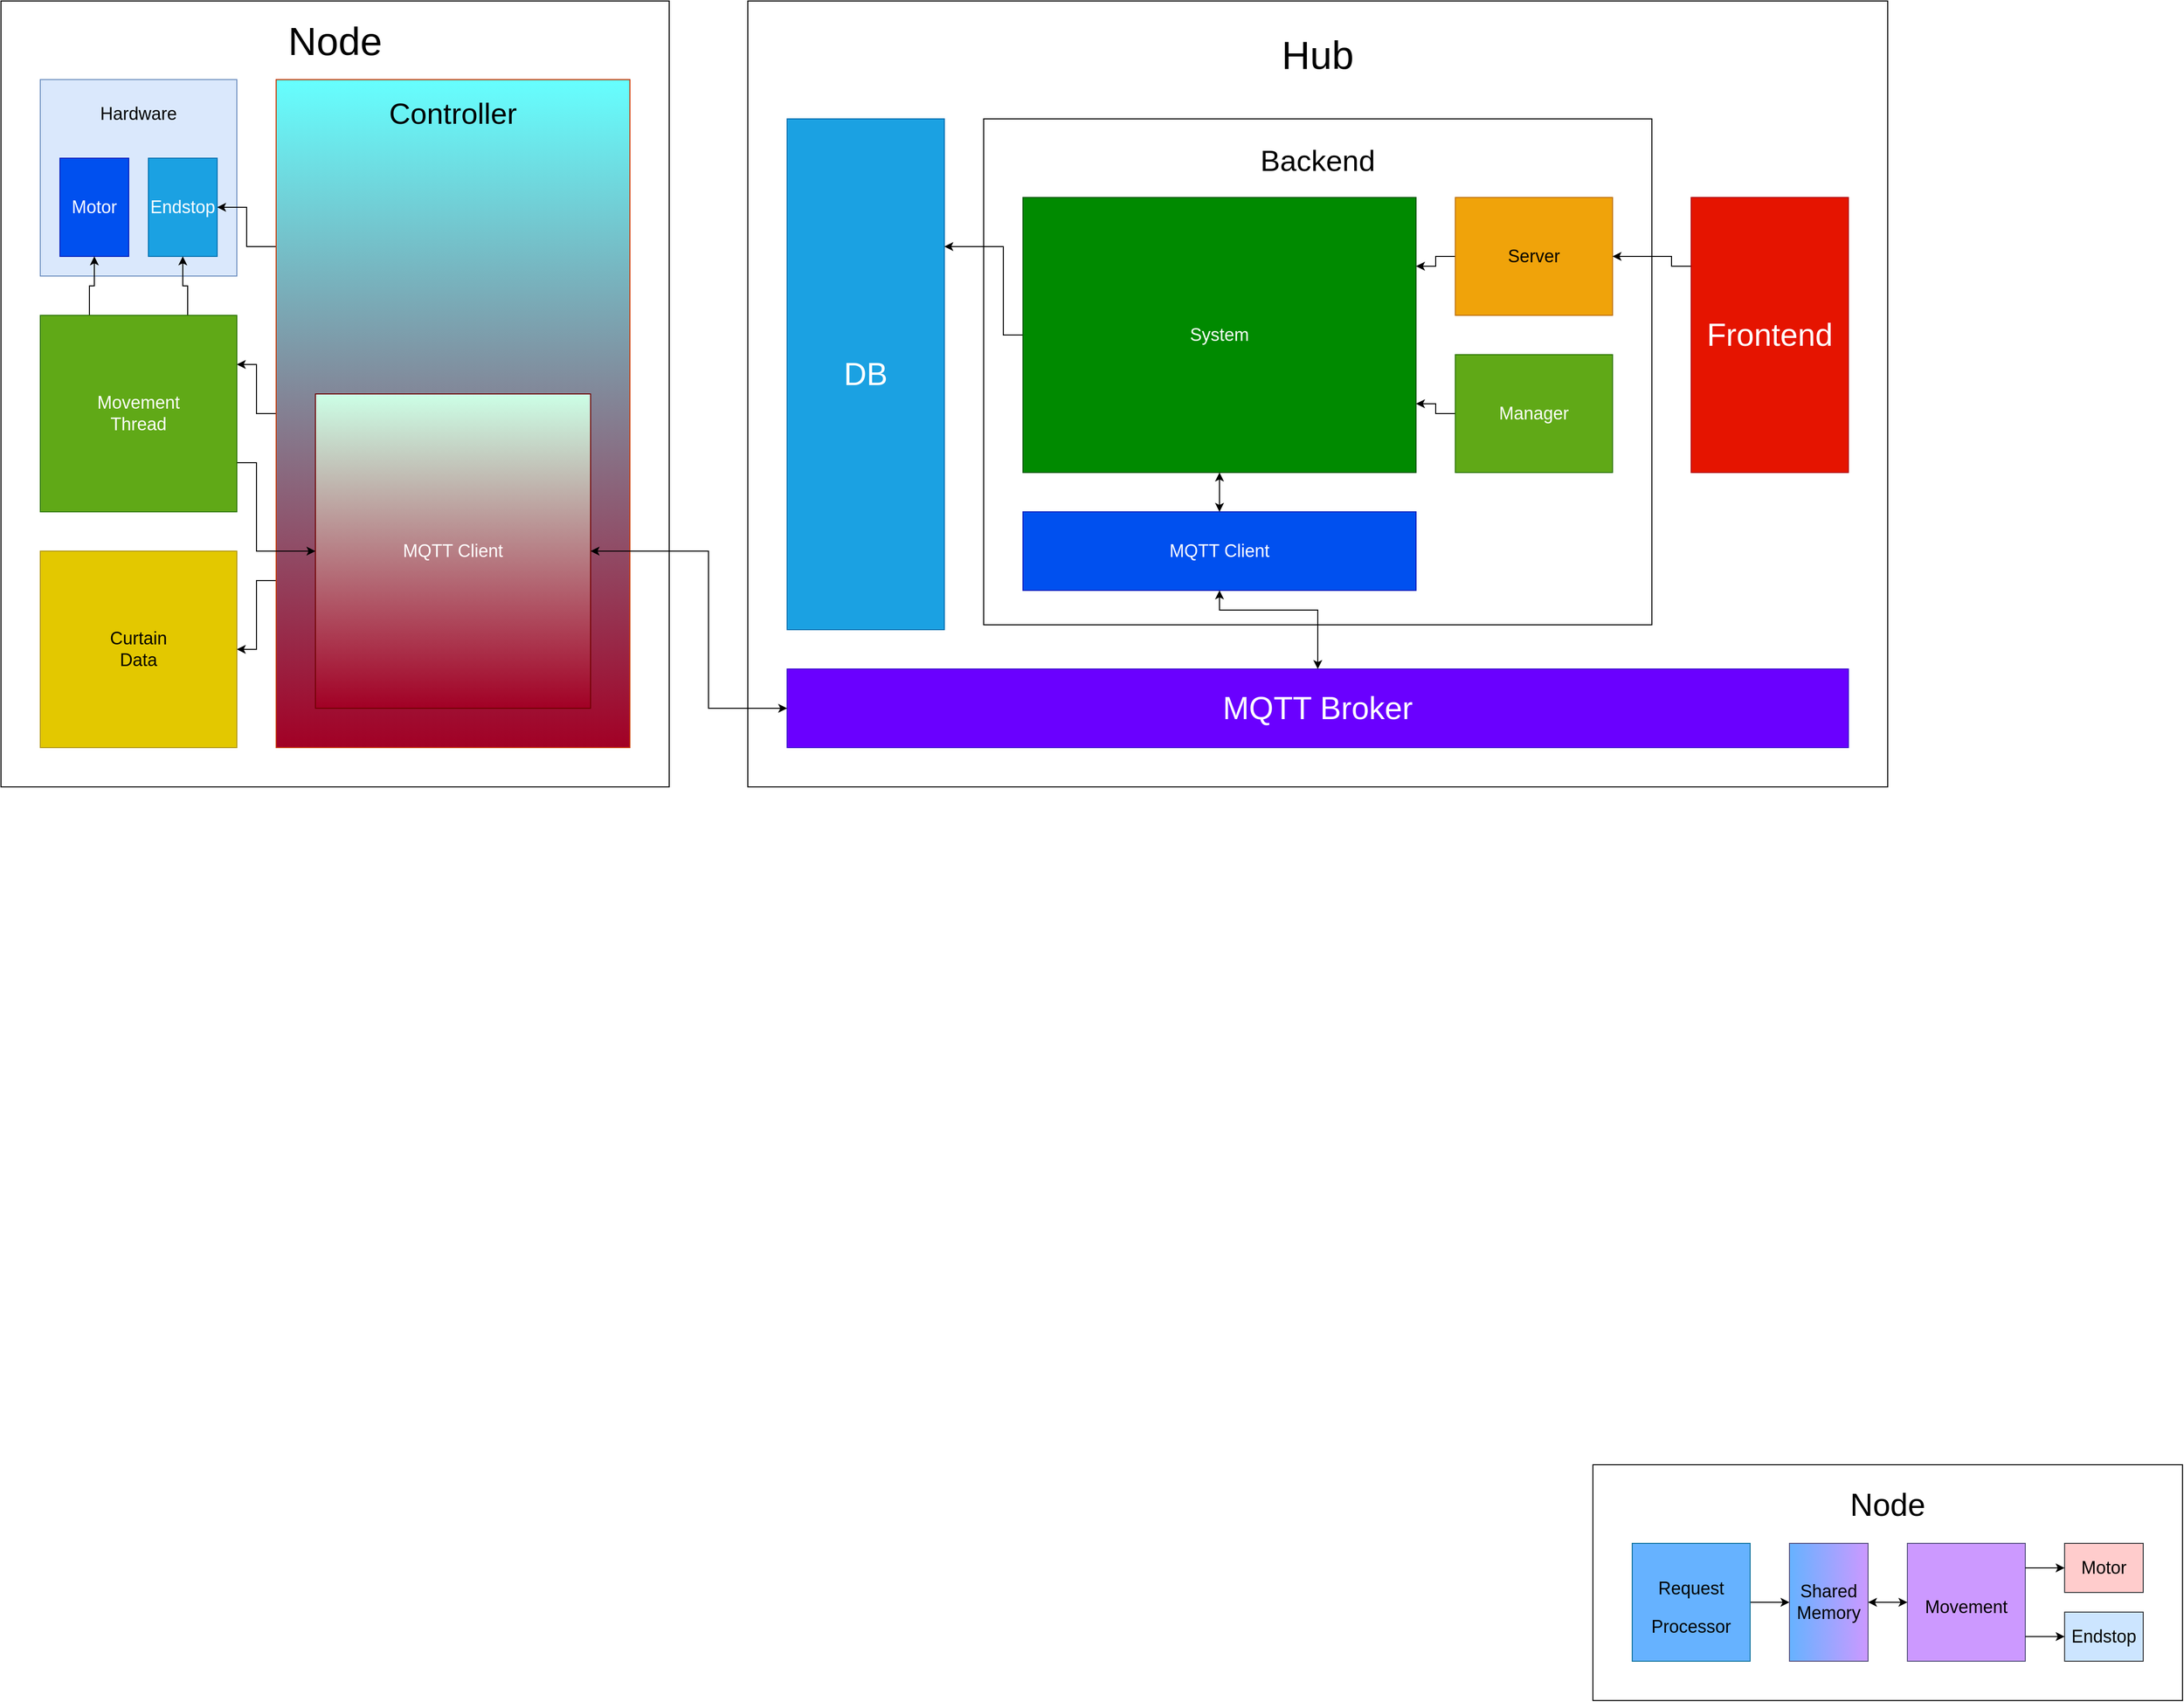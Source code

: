 <mxfile version="21.1.2" type="device">
  <diagram id="-0XSBVRjiPrgKGbRNEii" name="Page-1">
    <mxGraphModel dx="2874" dy="1254" grid="1" gridSize="10" guides="1" tooltips="1" connect="1" arrows="1" fold="1" page="1" pageScale="1" pageWidth="1100" pageHeight="850" math="0" shadow="0">
      <root>
        <mxCell id="0" />
        <mxCell id="1" parent="0" />
        <mxCell id="uSebuR8uI-QDN-vtXV9K-39" value="Node&lt;br&gt;&lt;br&gt;&lt;br&gt;&lt;br&gt;&lt;br&gt;&lt;br&gt;&lt;br&gt;&lt;br&gt;&lt;br&gt;&lt;br&gt;&lt;br&gt;&lt;br&gt;&lt;br&gt;&lt;br&gt;&lt;br&gt;&lt;br&gt;" style="rounded=0;whiteSpace=wrap;html=1;fontSize=40;" vertex="1" parent="1">
          <mxGeometry x="-720" y="240" width="680" height="800" as="geometry" />
        </mxCell>
        <mxCell id="uSebuR8uI-QDN-vtXV9K-38" value="&lt;font color=&quot;#000000&quot;&gt;Hardware&lt;br&gt;&lt;br&gt;&lt;br&gt;&lt;br&gt;&lt;br&gt;&lt;br&gt;&lt;br&gt;&lt;/font&gt;" style="rounded=0;whiteSpace=wrap;html=1;fontSize=18;fillColor=#dae8fc;strokeColor=#6c8ebf;" vertex="1" parent="1">
          <mxGeometry x="-680" y="320" width="200" height="200" as="geometry" />
        </mxCell>
        <mxCell id="uSebuR8uI-QDN-vtXV9K-49" style="edgeStyle=orthogonalEdgeStyle;rounded=0;orthogonalLoop=1;jettySize=auto;html=1;exitX=0;exitY=0.75;exitDx=0;exitDy=0;entryX=1;entryY=0.5;entryDx=0;entryDy=0;" edge="1" parent="1" source="uSebuR8uI-QDN-vtXV9K-24" target="uSebuR8uI-QDN-vtXV9K-23">
          <mxGeometry relative="1" as="geometry" />
        </mxCell>
        <mxCell id="uSebuR8uI-QDN-vtXV9K-50" style="edgeStyle=orthogonalEdgeStyle;rounded=0;orthogonalLoop=1;jettySize=auto;html=1;exitX=0;exitY=0.25;exitDx=0;exitDy=0;entryX=1;entryY=0.5;entryDx=0;entryDy=0;" edge="1" parent="1" source="uSebuR8uI-QDN-vtXV9K-24" target="uSebuR8uI-QDN-vtXV9K-26">
          <mxGeometry relative="1" as="geometry" />
        </mxCell>
        <mxCell id="uSebuR8uI-QDN-vtXV9K-52" style="edgeStyle=orthogonalEdgeStyle;rounded=0;orthogonalLoop=1;jettySize=auto;html=1;exitX=0;exitY=0.5;exitDx=0;exitDy=0;entryX=1;entryY=0.25;entryDx=0;entryDy=0;" edge="1" parent="1" source="uSebuR8uI-QDN-vtXV9K-24" target="uSebuR8uI-QDN-vtXV9K-28">
          <mxGeometry relative="1" as="geometry" />
        </mxCell>
        <mxCell id="uSebuR8uI-QDN-vtXV9K-24" value="&lt;font style=&quot;font-size: 30px;&quot;&gt;Controller&lt;br&gt;&lt;br&gt;&lt;br&gt;&lt;br&gt;&lt;br&gt;&lt;br&gt;&lt;br&gt;&lt;br&gt;&lt;br&gt;&lt;br&gt;&lt;br&gt;&lt;br&gt;&lt;br&gt;&lt;br&gt;&lt;br&gt;&lt;br&gt;&lt;br&gt;&lt;br&gt;&lt;/font&gt;" style="rounded=0;whiteSpace=wrap;html=1;fontSize=18;fillColor=#A20025;fontColor=#000000;strokeColor=#C73500;gradientColor=#66FFFF;gradientDirection=north;" vertex="1" parent="1">
          <mxGeometry x="-440" y="320" width="360" height="680" as="geometry" />
        </mxCell>
        <mxCell id="uSebuR8uI-QDN-vtXV9K-21" value="&lt;font style=&quot;&quot;&gt;&lt;font style=&quot;&quot;&gt;&lt;font style=&quot;font-size: 40px;&quot;&gt;Hub&lt;/font&gt;&lt;br&gt;&lt;/font&gt;&lt;br&gt;&lt;br&gt;&lt;br&gt;&lt;br&gt;&lt;br&gt;&lt;br&gt;&lt;br&gt;&lt;br&gt;&lt;br&gt;&lt;br&gt;&lt;br&gt;&lt;br&gt;&lt;br&gt;&lt;br&gt;&lt;br&gt;&lt;br&gt;&lt;br&gt;&lt;br&gt;&lt;br&gt;&lt;br&gt;&lt;br&gt;&lt;br&gt;&lt;br&gt;&lt;br&gt;&lt;br&gt;&lt;br&gt;&lt;br&gt;&lt;br&gt;&lt;br&gt;&lt;br&gt;&lt;br&gt;&lt;br&gt;&lt;br&gt;&lt;br&gt;&lt;br&gt;&lt;br&gt;&lt;br&gt;&lt;br&gt;&lt;br&gt;&lt;br&gt;&lt;br&gt;&lt;br&gt;&lt;br&gt;&lt;br&gt;&lt;br&gt;&lt;br&gt;&lt;br&gt;&lt;br&gt;&lt;/font&gt;" style="rounded=0;whiteSpace=wrap;html=1;" vertex="1" parent="1">
          <mxGeometry x="40" y="240" width="1160" height="800" as="geometry" />
        </mxCell>
        <mxCell id="uSebuR8uI-QDN-vtXV9K-19" value="&lt;font style=&quot;font-size: 30px;&quot;&gt;Backend&lt;br&gt;&lt;br&gt;&lt;br&gt;&lt;br&gt;&lt;br&gt;&lt;br&gt;&lt;br&gt;&lt;br&gt;&lt;br&gt;&lt;br&gt;&lt;br&gt;&lt;br&gt;&lt;br&gt;&lt;/font&gt;" style="rounded=0;whiteSpace=wrap;html=1;" vertex="1" parent="1">
          <mxGeometry x="280" y="360" width="680" height="515" as="geometry" />
        </mxCell>
        <mxCell id="v-hBCDAlCnu_aI6ECuMW-2" value="&lt;font style=&quot;font-size: 32px;&quot;&gt;DB&lt;/font&gt;" style="rounded=0;whiteSpace=wrap;html=1;fillColor=#1ba1e2;fontColor=#ffffff;strokeColor=#006EAF;" parent="1" vertex="1">
          <mxGeometry x="80" y="360" width="160" height="520" as="geometry" />
        </mxCell>
        <mxCell id="uSebuR8uI-QDN-vtXV9K-44" style="edgeStyle=orthogonalEdgeStyle;rounded=0;orthogonalLoop=1;jettySize=auto;html=1;exitX=0;exitY=0.5;exitDx=0;exitDy=0;entryX=1;entryY=0.25;entryDx=0;entryDy=0;" edge="1" parent="1" source="v-hBCDAlCnu_aI6ECuMW-3" target="v-hBCDAlCnu_aI6ECuMW-2">
          <mxGeometry relative="1" as="geometry">
            <Array as="points">
              <mxPoint x="300" y="580" />
              <mxPoint x="300" y="490" />
            </Array>
          </mxGeometry>
        </mxCell>
        <mxCell id="v-hBCDAlCnu_aI6ECuMW-3" value="&lt;font style=&quot;font-size: 18px;&quot;&gt;System&lt;/font&gt;" style="rounded=0;whiteSpace=wrap;html=1;fillColor=#008a00;strokeColor=#005700;fontColor=#ffffff;" parent="1" vertex="1">
          <mxGeometry x="320" y="440" width="400" height="280" as="geometry" />
        </mxCell>
        <mxCell id="uSebuR8uI-QDN-vtXV9K-42" style="edgeStyle=orthogonalEdgeStyle;rounded=0;orthogonalLoop=1;jettySize=auto;html=1;exitX=0;exitY=0.5;exitDx=0;exitDy=0;entryX=1;entryY=0.25;entryDx=0;entryDy=0;" edge="1" parent="1" source="v-hBCDAlCnu_aI6ECuMW-6" target="v-hBCDAlCnu_aI6ECuMW-3">
          <mxGeometry relative="1" as="geometry" />
        </mxCell>
        <mxCell id="v-hBCDAlCnu_aI6ECuMW-6" value="&lt;font style=&quot;font-size: 18px;&quot;&gt;Server&lt;/font&gt;" style="rounded=0;whiteSpace=wrap;html=1;fillColor=#f0a30a;strokeColor=#BD7000;fontColor=#000000;" parent="1" vertex="1">
          <mxGeometry x="760" y="440" width="160" height="120" as="geometry" />
        </mxCell>
        <mxCell id="uSebuR8uI-QDN-vtXV9K-41" style="edgeStyle=orthogonalEdgeStyle;rounded=0;orthogonalLoop=1;jettySize=auto;html=1;exitX=0;exitY=0.5;exitDx=0;exitDy=0;entryX=1;entryY=0.75;entryDx=0;entryDy=0;" edge="1" parent="1" source="v-hBCDAlCnu_aI6ECuMW-7" target="v-hBCDAlCnu_aI6ECuMW-3">
          <mxGeometry relative="1" as="geometry" />
        </mxCell>
        <mxCell id="v-hBCDAlCnu_aI6ECuMW-7" value="&lt;font style=&quot;font-size: 18px;&quot;&gt;Manager&lt;/font&gt;" style="rounded=0;whiteSpace=wrap;html=1;fillColor=#60a917;strokeColor=#2D7600;fontColor=#ffffff;" parent="1" vertex="1">
          <mxGeometry x="760" y="600" width="160" height="120" as="geometry" />
        </mxCell>
        <mxCell id="v-hBCDAlCnu_aI6ECuMW-15" value="&lt;div&gt;Node&lt;/div&gt;&lt;div style=&quot;font-size: 12px;&quot;&gt;&lt;br&gt;&lt;/div&gt;&lt;div style=&quot;font-size: 12px;&quot;&gt;&lt;br&gt;&lt;/div&gt;&lt;div style=&quot;font-size: 12px;&quot;&gt;&lt;br&gt;&lt;/div&gt;&lt;div style=&quot;font-size: 12px;&quot;&gt;&lt;br&gt;&lt;/div&gt;&lt;div style=&quot;font-size: 12px;&quot;&gt;&lt;br&gt;&lt;/div&gt;&lt;div style=&quot;font-size: 12px;&quot;&gt;&lt;br&gt;&lt;/div&gt;&lt;div style=&quot;font-size: 12px;&quot;&gt;&lt;br&gt;&lt;/div&gt;&lt;div style=&quot;font-size: 12px;&quot;&gt;&lt;br&gt;&lt;/div&gt;&lt;div style=&quot;font-size: 12px;&quot;&gt;&lt;br&gt;&lt;/div&gt;&lt;div style=&quot;font-size: 12px;&quot;&gt;&lt;br&gt;&lt;/div&gt;&lt;div style=&quot;font-size: 12px;&quot;&gt;&lt;br&gt;&lt;/div&gt;" style="rounded=0;whiteSpace=wrap;html=1;fontSize=32;gradientDirection=radial;" parent="1" vertex="1">
          <mxGeometry x="900" y="1730" width="600" height="240" as="geometry" />
        </mxCell>
        <mxCell id="bBCCTO8IeN6LDwdV3KIY-22" style="edgeStyle=orthogonalEdgeStyle;rounded=0;orthogonalLoop=1;jettySize=auto;html=1;exitX=1;exitY=0.5;exitDx=0;exitDy=0;entryX=0;entryY=0.5;entryDx=0;entryDy=0;fontSize=42;fontColor=#FFFFFF;" parent="1" source="v-hBCDAlCnu_aI6ECuMW-16" target="v-hBCDAlCnu_aI6ECuMW-19" edge="1">
          <mxGeometry relative="1" as="geometry" />
        </mxCell>
        <mxCell id="v-hBCDAlCnu_aI6ECuMW-16" value="&lt;font style=&quot;font-size: 18px;&quot;&gt;Request Proces&lt;font style=&quot;font-size: 18px;&quot;&gt;s&lt;/font&gt;&lt;/font&gt;&lt;font style=&quot;font-size: 18px;&quot;&gt;or&lt;/font&gt;" style="rounded=0;whiteSpace=wrap;html=1;fontSize=32;fillColor=#66B2FF;strokeColor=#10739e;" parent="1" vertex="1">
          <mxGeometry x="940" y="1810" width="120" height="120" as="geometry" />
        </mxCell>
        <mxCell id="v-hBCDAlCnu_aI6ECuMW-18" value="&lt;font style=&quot;font-size: 18px;&quot;&gt;Movement&lt;/font&gt;" style="rounded=0;whiteSpace=wrap;html=1;fontSize=32;fillColor=#CC99FF;strokeColor=#56517e;" parent="1" vertex="1">
          <mxGeometry x="1220" y="1810" width="120" height="120" as="geometry" />
        </mxCell>
        <mxCell id="v-hBCDAlCnu_aI6ECuMW-19" value="Shared Memory" style="rounded=0;whiteSpace=wrap;html=1;fontSize=18;fillColor=#CC99FF;strokeColor=#56517e;gradientColor=#66B2FF;gradientDirection=west;" parent="1" vertex="1">
          <mxGeometry x="1100" y="1810" width="80" height="120" as="geometry" />
        </mxCell>
        <mxCell id="v-hBCDAlCnu_aI6ECuMW-20" value="Motor" style="rounded=0;whiteSpace=wrap;html=1;fontSize=18;fillColor=#ffcccc;strokeColor=#36393d;" parent="1" vertex="1">
          <mxGeometry x="1380" y="1810" width="80" height="50" as="geometry" />
        </mxCell>
        <mxCell id="v-hBCDAlCnu_aI6ECuMW-21" value="Endstop" style="rounded=0;whiteSpace=wrap;html=1;fontSize=18;fillColor=#cce5ff;strokeColor=#36393d;" parent="1" vertex="1">
          <mxGeometry x="1380" y="1880" width="80" height="50" as="geometry" />
        </mxCell>
        <mxCell id="uSebuR8uI-QDN-vtXV9K-43" style="edgeStyle=orthogonalEdgeStyle;rounded=0;orthogonalLoop=1;jettySize=auto;html=1;exitX=0;exitY=0.25;exitDx=0;exitDy=0;entryX=1;entryY=0.5;entryDx=0;entryDy=0;" edge="1" parent="1" source="bBCCTO8IeN6LDwdV3KIY-2" target="v-hBCDAlCnu_aI6ECuMW-6">
          <mxGeometry relative="1" as="geometry">
            <Array as="points">
              <mxPoint x="980" y="510" />
              <mxPoint x="980" y="500" />
            </Array>
          </mxGeometry>
        </mxCell>
        <mxCell id="bBCCTO8IeN6LDwdV3KIY-2" value="Frontend" style="rounded=0;whiteSpace=wrap;html=1;fontSize=32;fillColor=#e51400;strokeColor=#B20000;fontColor=#ffffff;" parent="1" vertex="1">
          <mxGeometry x="1000" y="440" width="160" height="280" as="geometry" />
        </mxCell>
        <mxCell id="bBCCTO8IeN6LDwdV3KIY-24" value="" style="endArrow=classic;startArrow=classic;html=1;rounded=0;fontSize=42;fontColor=#FFFFFF;exitX=1;exitY=0.5;exitDx=0;exitDy=0;entryX=0;entryY=0.5;entryDx=0;entryDy=0;" parent="1" source="v-hBCDAlCnu_aI6ECuMW-19" target="v-hBCDAlCnu_aI6ECuMW-18" edge="1">
          <mxGeometry width="50" height="50" relative="1" as="geometry">
            <mxPoint x="1160" y="1850" as="sourcePoint" />
            <mxPoint x="1210" y="1800" as="targetPoint" />
          </mxGeometry>
        </mxCell>
        <mxCell id="bBCCTO8IeN6LDwdV3KIY-25" value="" style="endArrow=classic;html=1;rounded=0;fontSize=42;fontColor=#FFFFFF;entryX=0;entryY=0.5;entryDx=0;entryDy=0;" parent="1" target="v-hBCDAlCnu_aI6ECuMW-20" edge="1">
          <mxGeometry width="50" height="50" relative="1" as="geometry">
            <mxPoint x="1340" y="1835" as="sourcePoint" />
            <mxPoint x="1350" y="1780" as="targetPoint" />
          </mxGeometry>
        </mxCell>
        <mxCell id="bBCCTO8IeN6LDwdV3KIY-26" value="" style="endArrow=classic;html=1;rounded=0;fontSize=42;fontColor=#FFFFFF;entryX=0;entryY=0.5;entryDx=0;entryDy=0;" parent="1" edge="1">
          <mxGeometry width="50" height="50" relative="1" as="geometry">
            <mxPoint x="1340" y="1904.91" as="sourcePoint" />
            <mxPoint x="1380" y="1904.91" as="targetPoint" />
          </mxGeometry>
        </mxCell>
        <mxCell id="uSebuR8uI-QDN-vtXV9K-1" value="&lt;font style=&quot;font-size: 32px;&quot;&gt;MQTT Broker&lt;/font&gt;" style="rounded=0;whiteSpace=wrap;html=1;fillColor=#6a00ff;fontColor=#ffffff;strokeColor=#3700CC;" vertex="1" parent="1">
          <mxGeometry x="80" y="920" width="1080" height="80" as="geometry" />
        </mxCell>
        <mxCell id="uSebuR8uI-QDN-vtXV9K-4" value="&lt;font style=&quot;font-size: 18px;&quot;&gt;MQTT Client&lt;/font&gt;" style="rounded=0;whiteSpace=wrap;html=1;fillColor=#0050ef;strokeColor=#001DBC;fontColor=#ffffff;" vertex="1" parent="1">
          <mxGeometry x="320" y="760" width="400" height="80" as="geometry" />
        </mxCell>
        <mxCell id="uSebuR8uI-QDN-vtXV9K-22" value="&lt;font style=&quot;font-size: 18px;&quot;&gt;MQTT Client&lt;/font&gt;" style="rounded=0;whiteSpace=wrap;html=1;fillColor=#A20025;strokeColor=#6F0000;fontColor=#ffffff;gradientColor=#CCFFE6;gradientDirection=north;" vertex="1" parent="1">
          <mxGeometry x="-400" y="640" width="280" height="320" as="geometry" />
        </mxCell>
        <mxCell id="uSebuR8uI-QDN-vtXV9K-23" value="Curtain&lt;br&gt;Data" style="rounded=0;whiteSpace=wrap;html=1;fontSize=18;fillColor=#e3c800;fontColor=#000000;strokeColor=#B09500;" vertex="1" parent="1">
          <mxGeometry x="-680" y="800" width="200" height="200" as="geometry" />
        </mxCell>
        <mxCell id="uSebuR8uI-QDN-vtXV9K-25" value="Motor" style="rounded=0;whiteSpace=wrap;html=1;fontSize=18;fillColor=#0050ef;fontColor=#ffffff;strokeColor=#001DBC;" vertex="1" parent="1">
          <mxGeometry x="-660" y="400" width="70" height="100" as="geometry" />
        </mxCell>
        <mxCell id="uSebuR8uI-QDN-vtXV9K-26" value="Endstop" style="rounded=0;whiteSpace=wrap;html=1;fontSize=18;fillColor=#1ba1e2;fontColor=#ffffff;strokeColor=#006EAF;" vertex="1" parent="1">
          <mxGeometry x="-570" y="400" width="70" height="100" as="geometry" />
        </mxCell>
        <mxCell id="uSebuR8uI-QDN-vtXV9K-53" style="edgeStyle=orthogonalEdgeStyle;rounded=0;orthogonalLoop=1;jettySize=auto;html=1;exitX=1;exitY=0.75;exitDx=0;exitDy=0;entryX=0;entryY=0.5;entryDx=0;entryDy=0;" edge="1" parent="1" source="uSebuR8uI-QDN-vtXV9K-28" target="uSebuR8uI-QDN-vtXV9K-22">
          <mxGeometry relative="1" as="geometry">
            <Array as="points">
              <mxPoint x="-460" y="710" />
              <mxPoint x="-460" y="800" />
            </Array>
          </mxGeometry>
        </mxCell>
        <mxCell id="uSebuR8uI-QDN-vtXV9K-54" style="edgeStyle=orthogonalEdgeStyle;rounded=0;orthogonalLoop=1;jettySize=auto;html=1;exitX=0.75;exitY=0;exitDx=0;exitDy=0;entryX=0.5;entryY=1;entryDx=0;entryDy=0;" edge="1" parent="1" source="uSebuR8uI-QDN-vtXV9K-28" target="uSebuR8uI-QDN-vtXV9K-26">
          <mxGeometry relative="1" as="geometry" />
        </mxCell>
        <mxCell id="uSebuR8uI-QDN-vtXV9K-55" style="edgeStyle=orthogonalEdgeStyle;rounded=0;orthogonalLoop=1;jettySize=auto;html=1;exitX=0.25;exitY=0;exitDx=0;exitDy=0;entryX=0.5;entryY=1;entryDx=0;entryDy=0;" edge="1" parent="1" source="uSebuR8uI-QDN-vtXV9K-28" target="uSebuR8uI-QDN-vtXV9K-25">
          <mxGeometry relative="1" as="geometry" />
        </mxCell>
        <mxCell id="uSebuR8uI-QDN-vtXV9K-28" value="Movement&lt;br&gt;Thread" style="rounded=0;whiteSpace=wrap;html=1;fontSize=18;fillColor=#60a917;fontColor=#ffffff;strokeColor=#2D7600;" vertex="1" parent="1">
          <mxGeometry x="-680" y="560" width="200" height="200" as="geometry" />
        </mxCell>
        <mxCell id="uSebuR8uI-QDN-vtXV9K-46" value="" style="endArrow=classic;startArrow=classic;html=1;rounded=0;entryX=0.5;entryY=1;entryDx=0;entryDy=0;exitX=0.5;exitY=0;exitDx=0;exitDy=0;" edge="1" parent="1" source="uSebuR8uI-QDN-vtXV9K-4" target="v-hBCDAlCnu_aI6ECuMW-3">
          <mxGeometry width="50" height="50" relative="1" as="geometry">
            <mxPoint x="230" y="630" as="sourcePoint" />
            <mxPoint x="280" y="580" as="targetPoint" />
          </mxGeometry>
        </mxCell>
        <mxCell id="uSebuR8uI-QDN-vtXV9K-47" value="" style="endArrow=classic;startArrow=classic;html=1;rounded=0;entryX=0.5;entryY=1;entryDx=0;entryDy=0;exitX=0.5;exitY=0;exitDx=0;exitDy=0;edgeStyle=orthogonalEdgeStyle;" edge="1" parent="1" source="uSebuR8uI-QDN-vtXV9K-1" target="uSebuR8uI-QDN-vtXV9K-4">
          <mxGeometry width="50" height="50" relative="1" as="geometry">
            <mxPoint x="230" y="630" as="sourcePoint" />
            <mxPoint x="280" y="580" as="targetPoint" />
            <Array as="points">
              <mxPoint x="620" y="860" />
              <mxPoint x="520" y="860" />
            </Array>
          </mxGeometry>
        </mxCell>
        <mxCell id="uSebuR8uI-QDN-vtXV9K-48" value="" style="endArrow=classic;startArrow=classic;html=1;rounded=0;exitX=1;exitY=0.5;exitDx=0;exitDy=0;entryX=0;entryY=0.5;entryDx=0;entryDy=0;edgeStyle=orthogonalEdgeStyle;" edge="1" parent="1" source="uSebuR8uI-QDN-vtXV9K-22" target="uSebuR8uI-QDN-vtXV9K-1">
          <mxGeometry width="50" height="50" relative="1" as="geometry">
            <mxPoint x="230" y="630" as="sourcePoint" />
            <mxPoint x="280" y="580" as="targetPoint" />
            <Array as="points">
              <mxPoint y="800" />
              <mxPoint y="960" />
            </Array>
          </mxGeometry>
        </mxCell>
      </root>
    </mxGraphModel>
  </diagram>
</mxfile>
